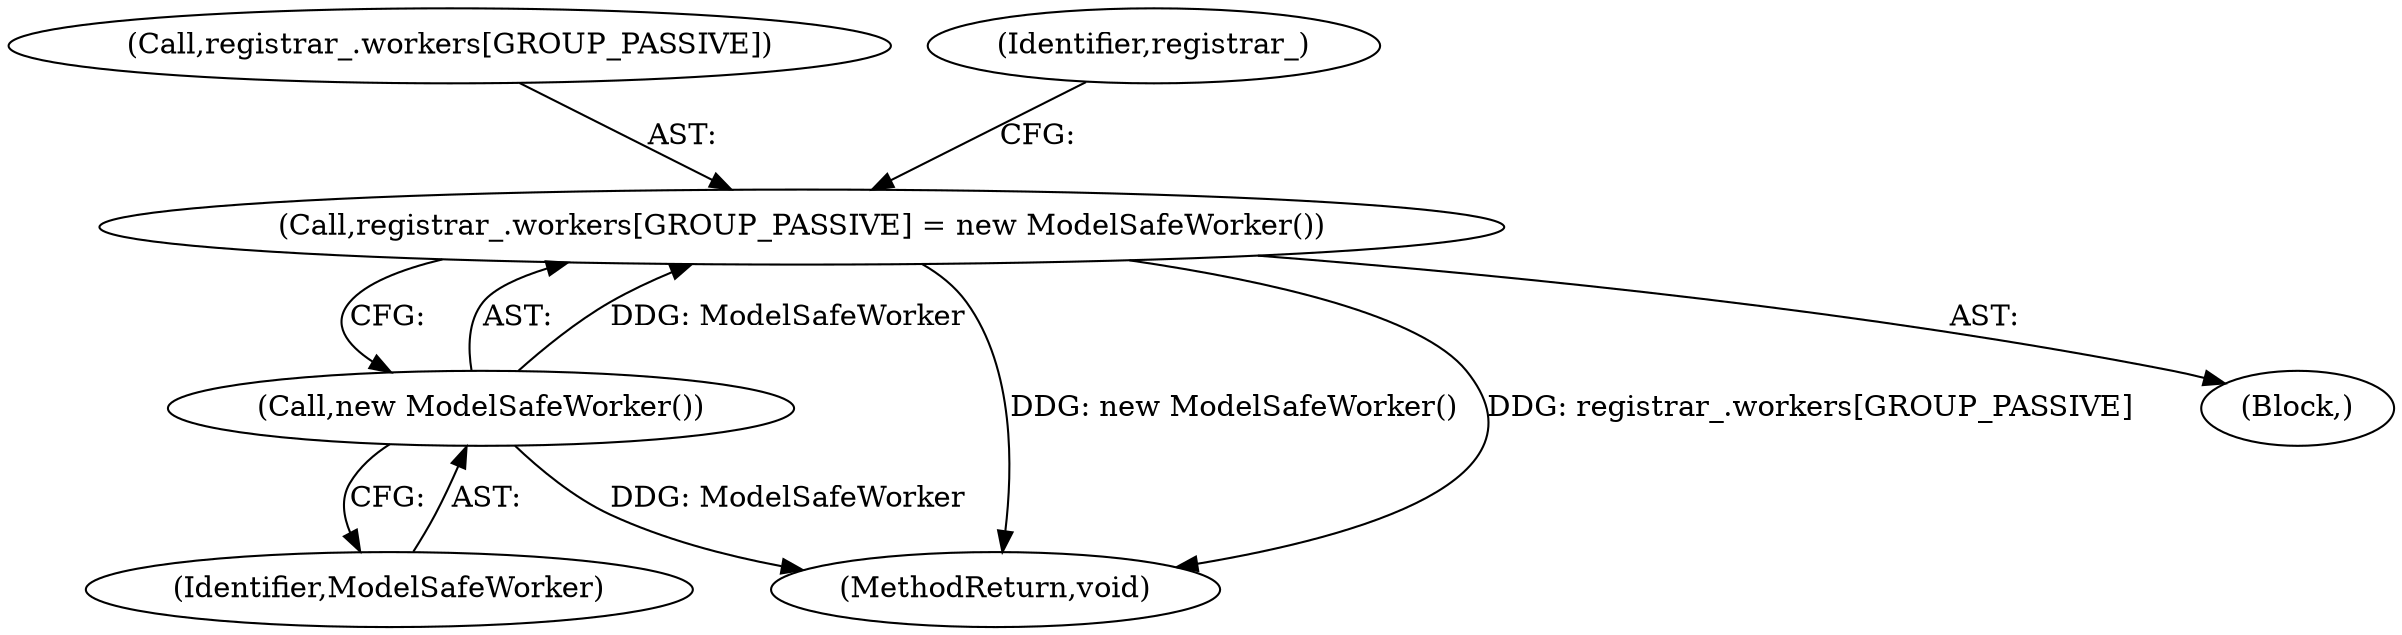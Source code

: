digraph "0_Chrome_bf381d8a02c3d272d4dd879ac719d8993dfb5ad6_0@array" {
"1000133" [label="(Call,registrar_.workers[GROUP_PASSIVE] = new ModelSafeWorker())"];
"1000139" [label="(Call,new ModelSafeWorker())"];
"1000133" [label="(Call,registrar_.workers[GROUP_PASSIVE] = new ModelSafeWorker())"];
"1000134" [label="(Call,registrar_.workers[GROUP_PASSIVE])"];
"1000139" [label="(Call,new ModelSafeWorker())"];
"1000216" [label="(MethodReturn,void)"];
"1000144" [label="(Identifier,registrar_)"];
"1000140" [label="(Identifier,ModelSafeWorker)"];
"1000107" [label="(Block,)"];
"1000133" -> "1000107"  [label="AST: "];
"1000133" -> "1000139"  [label="CFG: "];
"1000134" -> "1000133"  [label="AST: "];
"1000139" -> "1000133"  [label="AST: "];
"1000144" -> "1000133"  [label="CFG: "];
"1000133" -> "1000216"  [label="DDG: new ModelSafeWorker()"];
"1000133" -> "1000216"  [label="DDG: registrar_.workers[GROUP_PASSIVE]"];
"1000139" -> "1000133"  [label="DDG: ModelSafeWorker"];
"1000139" -> "1000140"  [label="CFG: "];
"1000140" -> "1000139"  [label="AST: "];
"1000139" -> "1000216"  [label="DDG: ModelSafeWorker"];
}

